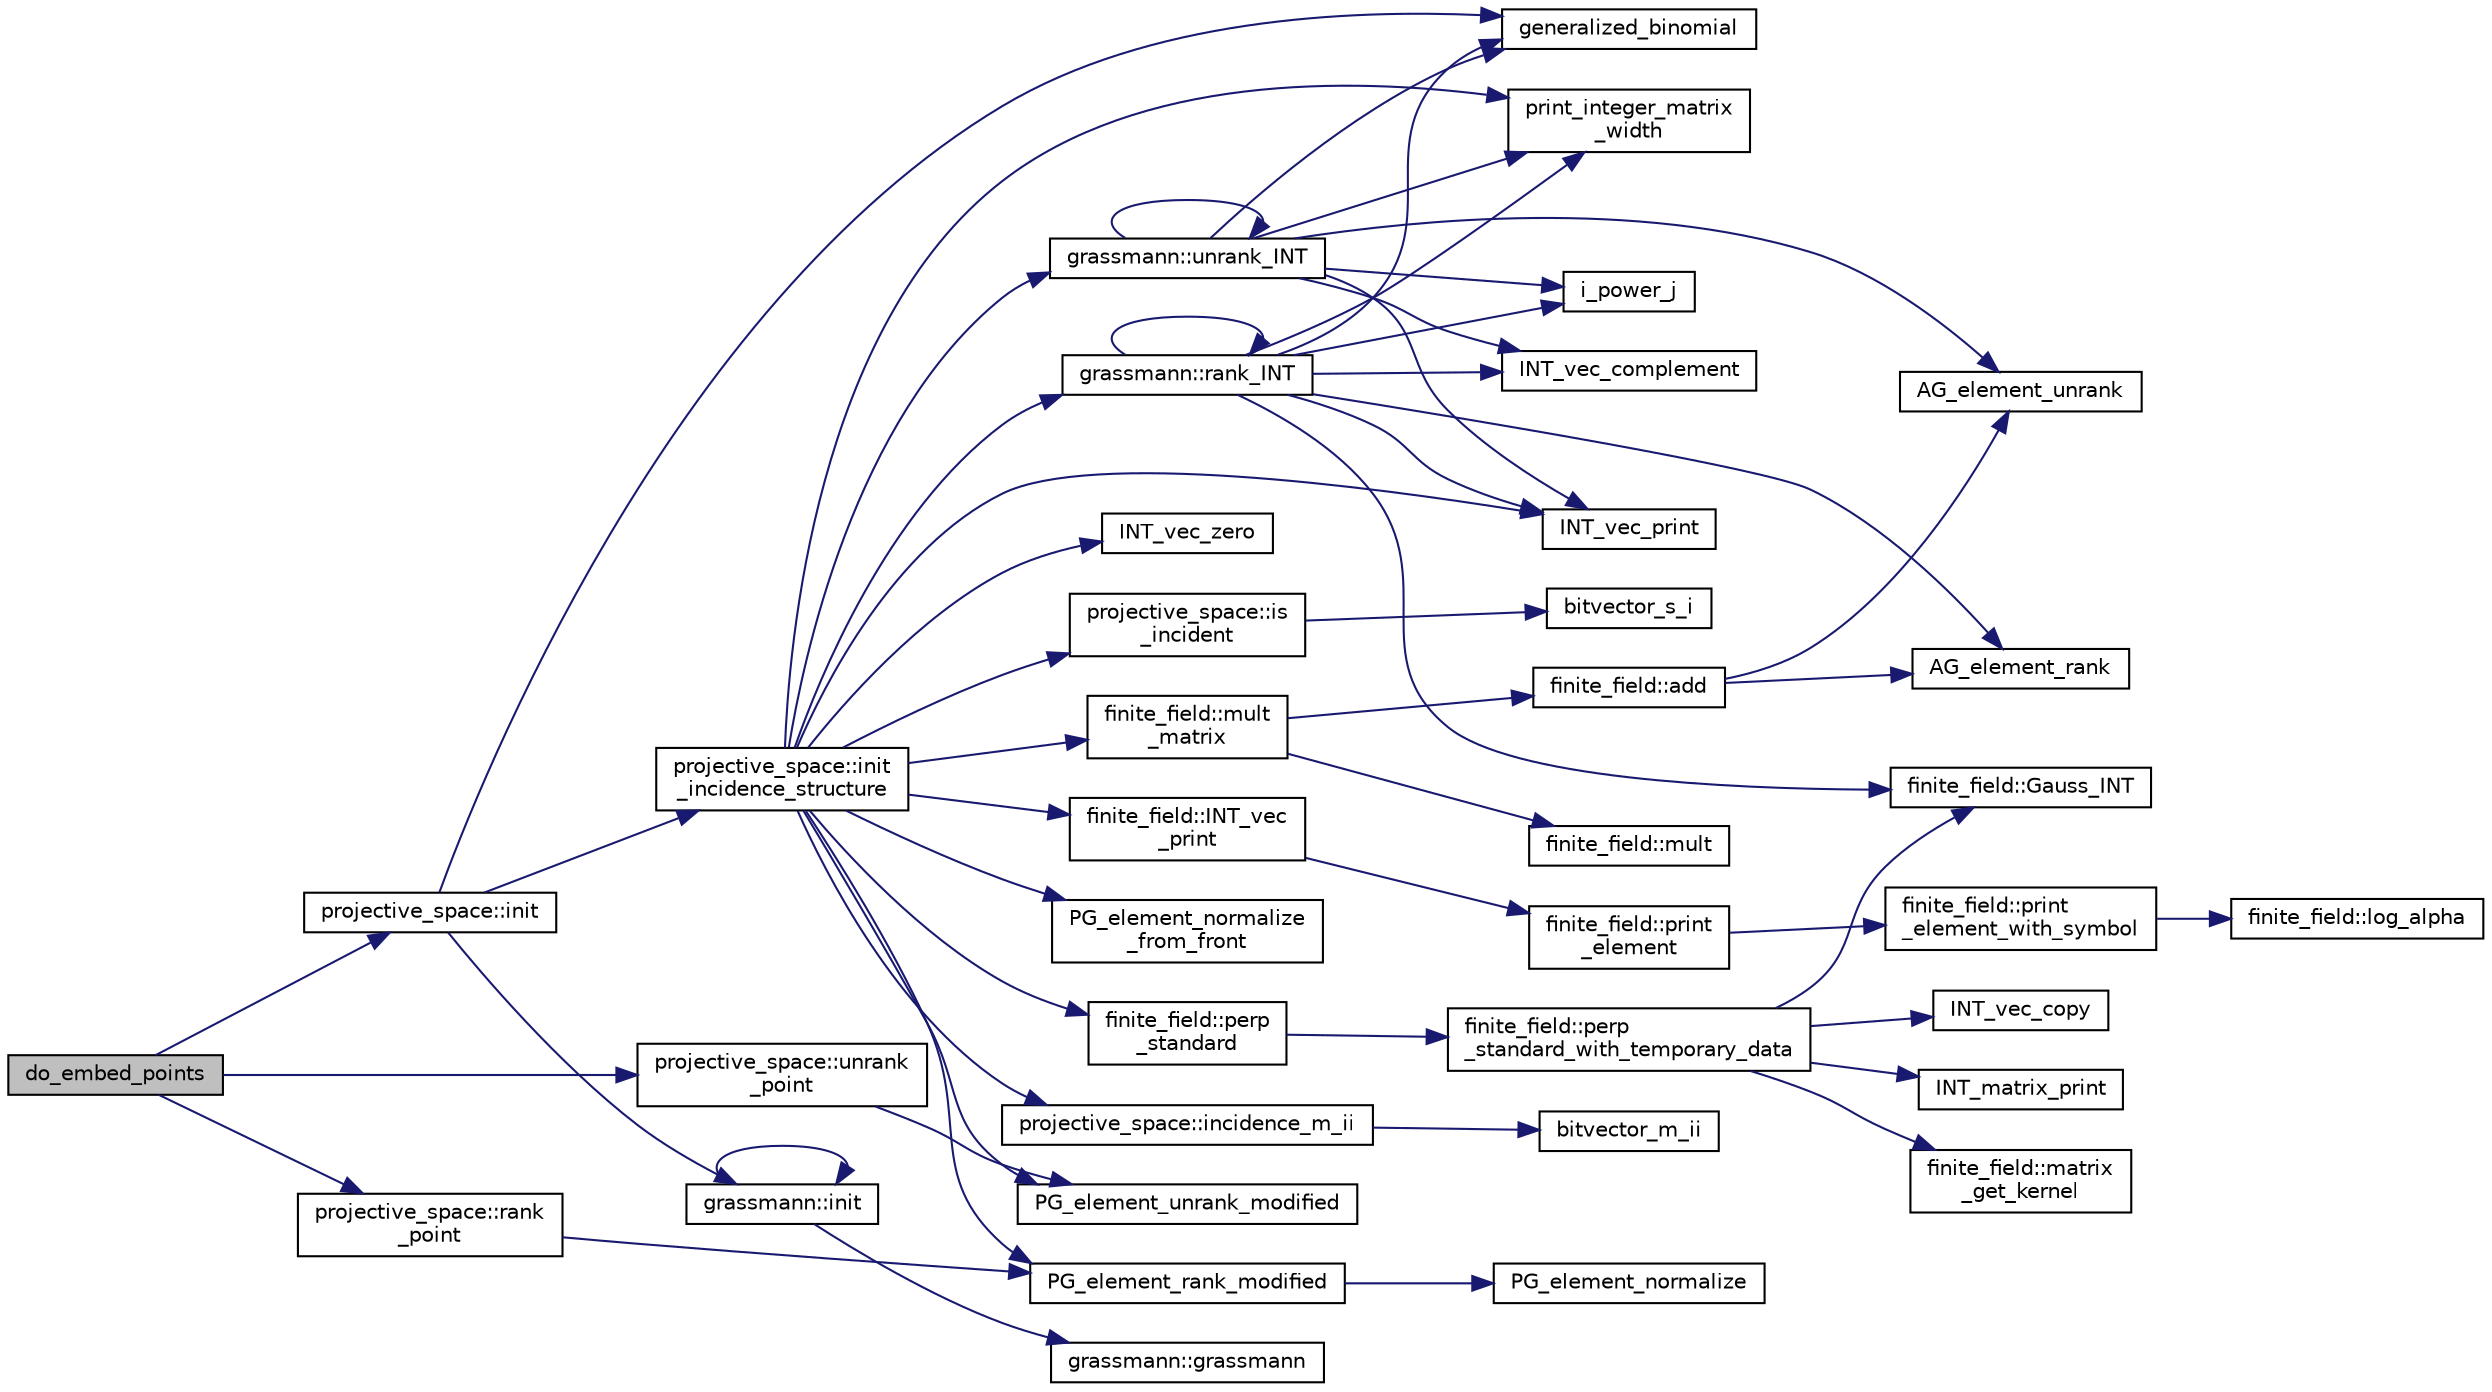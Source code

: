 digraph "do_embed_points"
{
  edge [fontname="Helvetica",fontsize="10",labelfontname="Helvetica",labelfontsize="10"];
  node [fontname="Helvetica",fontsize="10",shape=record];
  rankdir="LR";
  Node4216 [label="do_embed_points",height=0.2,width=0.4,color="black", fillcolor="grey75", style="filled", fontcolor="black"];
  Node4216 -> Node4217 [color="midnightblue",fontsize="10",style="solid",fontname="Helvetica"];
  Node4217 [label="projective_space::init",height=0.2,width=0.4,color="black", fillcolor="white", style="filled",URL="$d2/d17/classprojective__space.html#a8a1efa40df92744519365f82e4740dab"];
  Node4217 -> Node4218 [color="midnightblue",fontsize="10",style="solid",fontname="Helvetica"];
  Node4218 [label="grassmann::init",height=0.2,width=0.4,color="black", fillcolor="white", style="filled",URL="$df/d02/classgrassmann.html#a2e8cf7b9f203254493d7c2607c17d498"];
  Node4218 -> Node4219 [color="midnightblue",fontsize="10",style="solid",fontname="Helvetica"];
  Node4219 [label="grassmann::grassmann",height=0.2,width=0.4,color="black", fillcolor="white", style="filled",URL="$df/d02/classgrassmann.html#a252a85d3b74eb4fbd5771f4152a5f272"];
  Node4218 -> Node4218 [color="midnightblue",fontsize="10",style="solid",fontname="Helvetica"];
  Node4217 -> Node4220 [color="midnightblue",fontsize="10",style="solid",fontname="Helvetica"];
  Node4220 [label="generalized_binomial",height=0.2,width=0.4,color="black", fillcolor="white", style="filled",URL="$d2/d7c/combinatorics_8_c.html#a24762dc22e45175d18ec1ec1d2556ae8"];
  Node4217 -> Node4221 [color="midnightblue",fontsize="10",style="solid",fontname="Helvetica"];
  Node4221 [label="projective_space::init\l_incidence_structure",height=0.2,width=0.4,color="black", fillcolor="white", style="filled",URL="$d2/d17/classprojective__space.html#a1e59490325e045cc52674a3706780aed"];
  Node4221 -> Node4222 [color="midnightblue",fontsize="10",style="solid",fontname="Helvetica"];
  Node4222 [label="INT_vec_zero",height=0.2,width=0.4,color="black", fillcolor="white", style="filled",URL="$df/dbf/sajeeb_8_c.html#aa8c9c7977203577026080f546fe4980f"];
  Node4221 -> Node4223 [color="midnightblue",fontsize="10",style="solid",fontname="Helvetica"];
  Node4223 [label="PG_element_unrank_modified",height=0.2,width=0.4,color="black", fillcolor="white", style="filled",URL="$d4/d67/geometry_8h.html#a83ae9b605d496f6a90345303f6efae64"];
  Node4221 -> Node4224 [color="midnightblue",fontsize="10",style="solid",fontname="Helvetica"];
  Node4224 [label="INT_vec_print",height=0.2,width=0.4,color="black", fillcolor="white", style="filled",URL="$df/dbf/sajeeb_8_c.html#a79a5901af0b47dd0d694109543c027fe"];
  Node4221 -> Node4225 [color="midnightblue",fontsize="10",style="solid",fontname="Helvetica"];
  Node4225 [label="finite_field::INT_vec\l_print",height=0.2,width=0.4,color="black", fillcolor="white", style="filled",URL="$df/d5a/classfinite__field.html#a9c33a61dedc197e37b014b6f8dc07f06"];
  Node4225 -> Node4226 [color="midnightblue",fontsize="10",style="solid",fontname="Helvetica"];
  Node4226 [label="finite_field::print\l_element",height=0.2,width=0.4,color="black", fillcolor="white", style="filled",URL="$df/d5a/classfinite__field.html#ab7d1f59c043d7696b8b47c92d0fedad5"];
  Node4226 -> Node4227 [color="midnightblue",fontsize="10",style="solid",fontname="Helvetica"];
  Node4227 [label="finite_field::print\l_element_with_symbol",height=0.2,width=0.4,color="black", fillcolor="white", style="filled",URL="$df/d5a/classfinite__field.html#aa0180c961aa4a0a8934cb4dc82e38a4d"];
  Node4227 -> Node4228 [color="midnightblue",fontsize="10",style="solid",fontname="Helvetica"];
  Node4228 [label="finite_field::log_alpha",height=0.2,width=0.4,color="black", fillcolor="white", style="filled",URL="$df/d5a/classfinite__field.html#a446a83ae0d281ddf44215626f0097305"];
  Node4221 -> Node4229 [color="midnightblue",fontsize="10",style="solid",fontname="Helvetica"];
  Node4229 [label="PG_element_normalize\l_from_front",height=0.2,width=0.4,color="black", fillcolor="white", style="filled",URL="$d4/d67/geometry_8h.html#af675caf5f9975573455c8d93cb56bf95"];
  Node4221 -> Node4230 [color="midnightblue",fontsize="10",style="solid",fontname="Helvetica"];
  Node4230 [label="grassmann::unrank_INT",height=0.2,width=0.4,color="black", fillcolor="white", style="filled",URL="$df/d02/classgrassmann.html#a32079405b95a6da2ba1420567d762d64"];
  Node4230 -> Node4220 [color="midnightblue",fontsize="10",style="solid",fontname="Helvetica"];
  Node4230 -> Node4231 [color="midnightblue",fontsize="10",style="solid",fontname="Helvetica"];
  Node4231 [label="i_power_j",height=0.2,width=0.4,color="black", fillcolor="white", style="filled",URL="$de/dc5/algebra__and__number__theory_8h.html#a39b321523e8957d701618bb5cac542b5"];
  Node4230 -> Node4232 [color="midnightblue",fontsize="10",style="solid",fontname="Helvetica"];
  Node4232 [label="AG_element_unrank",height=0.2,width=0.4,color="black", fillcolor="white", style="filled",URL="$d4/d67/geometry_8h.html#a4a33b86c87b2879b97cfa1327abe2885"];
  Node4230 -> Node4224 [color="midnightblue",fontsize="10",style="solid",fontname="Helvetica"];
  Node4230 -> Node4230 [color="midnightblue",fontsize="10",style="solid",fontname="Helvetica"];
  Node4230 -> Node4233 [color="midnightblue",fontsize="10",style="solid",fontname="Helvetica"];
  Node4233 [label="INT_vec_complement",height=0.2,width=0.4,color="black", fillcolor="white", style="filled",URL="$d5/db4/io__and__os_8h.html#a2a0a724647575fcd3090c763985eb81a"];
  Node4230 -> Node4234 [color="midnightblue",fontsize="10",style="solid",fontname="Helvetica"];
  Node4234 [label="print_integer_matrix\l_width",height=0.2,width=0.4,color="black", fillcolor="white", style="filled",URL="$d5/db4/io__and__os_8h.html#aa78f3e73fc2179251bd15adbcc31573f"];
  Node4221 -> Node4234 [color="midnightblue",fontsize="10",style="solid",fontname="Helvetica"];
  Node4221 -> Node4235 [color="midnightblue",fontsize="10",style="solid",fontname="Helvetica"];
  Node4235 [label="grassmann::rank_INT",height=0.2,width=0.4,color="black", fillcolor="white", style="filled",URL="$df/d02/classgrassmann.html#a1fa95ce7ecebd48b04c7a0dc75491184"];
  Node4235 -> Node4234 [color="midnightblue",fontsize="10",style="solid",fontname="Helvetica"];
  Node4235 -> Node4236 [color="midnightblue",fontsize="10",style="solid",fontname="Helvetica"];
  Node4236 [label="finite_field::Gauss_INT",height=0.2,width=0.4,color="black", fillcolor="white", style="filled",URL="$df/d5a/classfinite__field.html#adb676d2e80341b53751326e3a58beb11"];
  Node4235 -> Node4224 [color="midnightblue",fontsize="10",style="solid",fontname="Helvetica"];
  Node4235 -> Node4233 [color="midnightblue",fontsize="10",style="solid",fontname="Helvetica"];
  Node4235 -> Node4231 [color="midnightblue",fontsize="10",style="solid",fontname="Helvetica"];
  Node4235 -> Node4220 [color="midnightblue",fontsize="10",style="solid",fontname="Helvetica"];
  Node4235 -> Node4235 [color="midnightblue",fontsize="10",style="solid",fontname="Helvetica"];
  Node4235 -> Node4237 [color="midnightblue",fontsize="10",style="solid",fontname="Helvetica"];
  Node4237 [label="AG_element_rank",height=0.2,width=0.4,color="black", fillcolor="white", style="filled",URL="$d4/d67/geometry_8h.html#ab2ac908d07dd8038fd996e26bdc75c17"];
  Node4221 -> Node4238 [color="midnightblue",fontsize="10",style="solid",fontname="Helvetica"];
  Node4238 [label="finite_field::mult\l_matrix",height=0.2,width=0.4,color="black", fillcolor="white", style="filled",URL="$df/d5a/classfinite__field.html#a48517f15dfd7b21c37e0975855f1ada2"];
  Node4238 -> Node4239 [color="midnightblue",fontsize="10",style="solid",fontname="Helvetica"];
  Node4239 [label="finite_field::add",height=0.2,width=0.4,color="black", fillcolor="white", style="filled",URL="$df/d5a/classfinite__field.html#a8f12328a27500f3c7be0c849ebbc9d14"];
  Node4239 -> Node4232 [color="midnightblue",fontsize="10",style="solid",fontname="Helvetica"];
  Node4239 -> Node4237 [color="midnightblue",fontsize="10",style="solid",fontname="Helvetica"];
  Node4238 -> Node4240 [color="midnightblue",fontsize="10",style="solid",fontname="Helvetica"];
  Node4240 [label="finite_field::mult",height=0.2,width=0.4,color="black", fillcolor="white", style="filled",URL="$df/d5a/classfinite__field.html#a24fb5917aa6d4d656fd855b7f44a13b0"];
  Node4221 -> Node4241 [color="midnightblue",fontsize="10",style="solid",fontname="Helvetica"];
  Node4241 [label="PG_element_rank_modified",height=0.2,width=0.4,color="black", fillcolor="white", style="filled",URL="$d4/d67/geometry_8h.html#a9cd1a8bf5b88a038e33862f6c2c3dd36"];
  Node4241 -> Node4242 [color="midnightblue",fontsize="10",style="solid",fontname="Helvetica"];
  Node4242 [label="PG_element_normalize",height=0.2,width=0.4,color="black", fillcolor="white", style="filled",URL="$df/de4/projective_8_c.html#a5a4c3c1158bad6bab0d786c616bd0996"];
  Node4221 -> Node4243 [color="midnightblue",fontsize="10",style="solid",fontname="Helvetica"];
  Node4243 [label="projective_space::incidence_m_ii",height=0.2,width=0.4,color="black", fillcolor="white", style="filled",URL="$d2/d17/classprojective__space.html#adafef534cb822f51289101e7d465ede2"];
  Node4243 -> Node4244 [color="midnightblue",fontsize="10",style="solid",fontname="Helvetica"];
  Node4244 [label="bitvector_m_ii",height=0.2,width=0.4,color="black", fillcolor="white", style="filled",URL="$df/dbf/sajeeb_8_c.html#a31da55e2b26316d582cd322dc670b67b"];
  Node4221 -> Node4245 [color="midnightblue",fontsize="10",style="solid",fontname="Helvetica"];
  Node4245 [label="finite_field::perp\l_standard",height=0.2,width=0.4,color="black", fillcolor="white", style="filled",URL="$df/d5a/classfinite__field.html#a2f5bc92908aea624a8d9179d2a9ba057"];
  Node4245 -> Node4246 [color="midnightblue",fontsize="10",style="solid",fontname="Helvetica"];
  Node4246 [label="finite_field::perp\l_standard_with_temporary_data",height=0.2,width=0.4,color="black", fillcolor="white", style="filled",URL="$df/d5a/classfinite__field.html#aae3cca9b5f19ae969a9c5349d14f41c0"];
  Node4246 -> Node4247 [color="midnightblue",fontsize="10",style="solid",fontname="Helvetica"];
  Node4247 [label="INT_vec_copy",height=0.2,width=0.4,color="black", fillcolor="white", style="filled",URL="$df/dbf/sajeeb_8_c.html#ac2d875e27e009af6ec04d17254d11075"];
  Node4246 -> Node4248 [color="midnightblue",fontsize="10",style="solid",fontname="Helvetica"];
  Node4248 [label="INT_matrix_print",height=0.2,width=0.4,color="black", fillcolor="white", style="filled",URL="$d5/db4/io__and__os_8h.html#afd4180a24bef3a2b584668a4eaf607ff"];
  Node4246 -> Node4236 [color="midnightblue",fontsize="10",style="solid",fontname="Helvetica"];
  Node4246 -> Node4249 [color="midnightblue",fontsize="10",style="solid",fontname="Helvetica"];
  Node4249 [label="finite_field::matrix\l_get_kernel",height=0.2,width=0.4,color="black", fillcolor="white", style="filled",URL="$df/d5a/classfinite__field.html#ac45780a927cee936df13d04d30d2d248"];
  Node4221 -> Node4250 [color="midnightblue",fontsize="10",style="solid",fontname="Helvetica"];
  Node4250 [label="projective_space::is\l_incident",height=0.2,width=0.4,color="black", fillcolor="white", style="filled",URL="$d2/d17/classprojective__space.html#a225780a9f3d266bc425b3be0cf5bc0ff"];
  Node4250 -> Node4251 [color="midnightblue",fontsize="10",style="solid",fontname="Helvetica"];
  Node4251 [label="bitvector_s_i",height=0.2,width=0.4,color="black", fillcolor="white", style="filled",URL="$df/dbf/sajeeb_8_c.html#ac0135a3681a44df3fe7af1545676fbe2"];
  Node4216 -> Node4252 [color="midnightblue",fontsize="10",style="solid",fontname="Helvetica"];
  Node4252 [label="projective_space::unrank\l_point",height=0.2,width=0.4,color="black", fillcolor="white", style="filled",URL="$d2/d17/classprojective__space.html#a3cb7917af4c5f1590b660d4bf907e0fa"];
  Node4252 -> Node4223 [color="midnightblue",fontsize="10",style="solid",fontname="Helvetica"];
  Node4216 -> Node4253 [color="midnightblue",fontsize="10",style="solid",fontname="Helvetica"];
  Node4253 [label="projective_space::rank\l_point",height=0.2,width=0.4,color="black", fillcolor="white", style="filled",URL="$d2/d17/classprojective__space.html#ae99e357b4a0ada3d5dcd07e13e65326a"];
  Node4253 -> Node4241 [color="midnightblue",fontsize="10",style="solid",fontname="Helvetica"];
}
